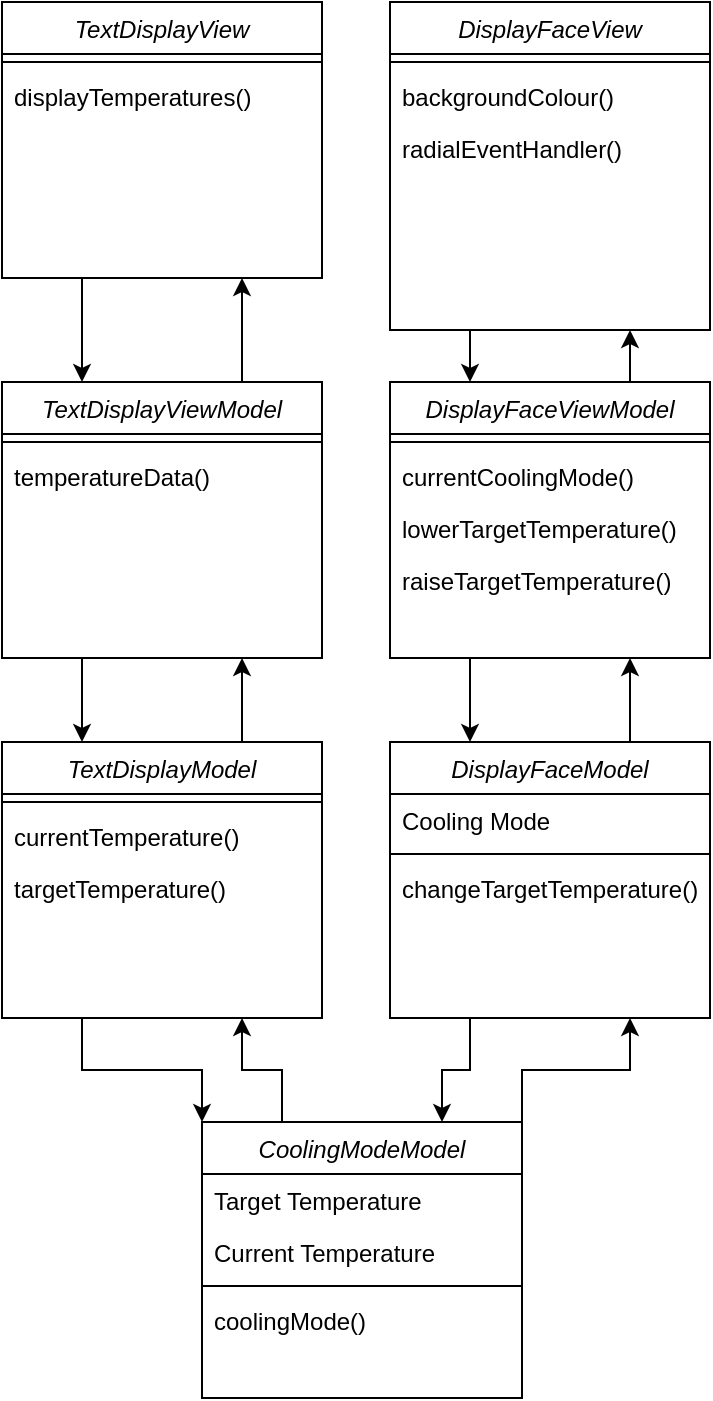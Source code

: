 <mxfile version="12.7.9" type="device"><diagram id="C5RBs43oDa-KdzZeNtuy" name="Page-1"><mxGraphModel dx="1182" dy="721" grid="1" gridSize="10" guides="1" tooltips="1" connect="1" arrows="1" fold="1" page="1" pageScale="1" pageWidth="827" pageHeight="1169" math="0" shadow="0"><root><mxCell id="WIyWlLk6GJQsqaUBKTNV-0"/><mxCell id="WIyWlLk6GJQsqaUBKTNV-1" parent="WIyWlLk6GJQsqaUBKTNV-0"/><mxCell id="zkfFHV4jXpPFQw0GAbJ--0" value="TextDisplayView" style="swimlane;fontStyle=2;align=center;verticalAlign=top;childLayout=stackLayout;horizontal=1;startSize=26;horizontalStack=0;resizeParent=1;resizeLast=0;collapsible=1;marginBottom=0;rounded=0;shadow=0;strokeWidth=1;" parent="WIyWlLk6GJQsqaUBKTNV-1" vertex="1"><mxGeometry x="220" y="120" width="160" height="138" as="geometry"><mxRectangle x="230" y="140" width="160" height="26" as="alternateBounds"/></mxGeometry></mxCell><mxCell id="zkfFHV4jXpPFQw0GAbJ--4" value="" style="line;html=1;strokeWidth=1;align=left;verticalAlign=middle;spacingTop=-1;spacingLeft=3;spacingRight=3;rotatable=0;labelPosition=right;points=[];portConstraint=eastwest;" parent="zkfFHV4jXpPFQw0GAbJ--0" vertex="1"><mxGeometry y="26" width="160" height="8" as="geometry"/></mxCell><mxCell id="zkfFHV4jXpPFQw0GAbJ--5" value="displayTemperatures()" style="text;align=left;verticalAlign=top;spacingLeft=4;spacingRight=4;overflow=hidden;rotatable=0;points=[[0,0.5],[1,0.5]];portConstraint=eastwest;" parent="zkfFHV4jXpPFQw0GAbJ--0" vertex="1"><mxGeometry y="34" width="160" height="26" as="geometry"/></mxCell><mxCell id="ft2E505LS1WRf3qaH0Fm-0" value="DisplayFaceView" style="swimlane;fontStyle=2;align=center;verticalAlign=top;childLayout=stackLayout;horizontal=1;startSize=26;horizontalStack=0;resizeParent=1;resizeLast=0;collapsible=1;marginBottom=0;rounded=0;shadow=0;strokeWidth=1;" vertex="1" parent="WIyWlLk6GJQsqaUBKTNV-1"><mxGeometry x="414" y="120" width="160" height="164" as="geometry"><mxRectangle x="230" y="140" width="160" height="26" as="alternateBounds"/></mxGeometry></mxCell><mxCell id="ft2E505LS1WRf3qaH0Fm-4" value="" style="line;html=1;strokeWidth=1;align=left;verticalAlign=middle;spacingTop=-1;spacingLeft=3;spacingRight=3;rotatable=0;labelPosition=right;points=[];portConstraint=eastwest;" vertex="1" parent="ft2E505LS1WRf3qaH0Fm-0"><mxGeometry y="26" width="160" height="8" as="geometry"/></mxCell><mxCell id="ft2E505LS1WRf3qaH0Fm-30" value="backgroundColour()" style="text;align=left;verticalAlign=top;spacingLeft=4;spacingRight=4;overflow=hidden;rotatable=0;points=[[0,0.5],[1,0.5]];portConstraint=eastwest;" vertex="1" parent="ft2E505LS1WRf3qaH0Fm-0"><mxGeometry y="34" width="160" height="26" as="geometry"/></mxCell><mxCell id="ft2E505LS1WRf3qaH0Fm-5" value="radialEventHandler()" style="text;align=left;verticalAlign=top;spacingLeft=4;spacingRight=4;overflow=hidden;rotatable=0;points=[[0,0.5],[1,0.5]];portConstraint=eastwest;" vertex="1" parent="ft2E505LS1WRf3qaH0Fm-0"><mxGeometry y="60" width="160" height="26" as="geometry"/></mxCell><mxCell id="ft2E505LS1WRf3qaH0Fm-6" value="TextDisplayViewModel" style="swimlane;fontStyle=2;align=center;verticalAlign=top;childLayout=stackLayout;horizontal=1;startSize=26;horizontalStack=0;resizeParent=1;resizeLast=0;collapsible=1;marginBottom=0;rounded=0;shadow=0;strokeWidth=1;" vertex="1" parent="WIyWlLk6GJQsqaUBKTNV-1"><mxGeometry x="220" y="310" width="160" height="138" as="geometry"><mxRectangle x="230" y="140" width="160" height="26" as="alternateBounds"/></mxGeometry></mxCell><mxCell id="ft2E505LS1WRf3qaH0Fm-10" value="" style="line;html=1;strokeWidth=1;align=left;verticalAlign=middle;spacingTop=-1;spacingLeft=3;spacingRight=3;rotatable=0;labelPosition=right;points=[];portConstraint=eastwest;" vertex="1" parent="ft2E505LS1WRf3qaH0Fm-6"><mxGeometry y="26" width="160" height="8" as="geometry"/></mxCell><mxCell id="ft2E505LS1WRf3qaH0Fm-11" value="temperatureData()" style="text;align=left;verticalAlign=top;spacingLeft=4;spacingRight=4;overflow=hidden;rotatable=0;points=[[0,0.5],[1,0.5]];portConstraint=eastwest;" vertex="1" parent="ft2E505LS1WRf3qaH0Fm-6"><mxGeometry y="34" width="160" height="26" as="geometry"/></mxCell><mxCell id="ft2E505LS1WRf3qaH0Fm-12" value="DisplayFaceViewModel" style="swimlane;fontStyle=2;align=center;verticalAlign=top;childLayout=stackLayout;horizontal=1;startSize=26;horizontalStack=0;resizeParent=1;resizeLast=0;collapsible=1;marginBottom=0;rounded=0;shadow=0;strokeWidth=1;" vertex="1" parent="WIyWlLk6GJQsqaUBKTNV-1"><mxGeometry x="414" y="310" width="160" height="138" as="geometry"><mxRectangle x="230" y="140" width="160" height="26" as="alternateBounds"/></mxGeometry></mxCell><mxCell id="ft2E505LS1WRf3qaH0Fm-16" value="" style="line;html=1;strokeWidth=1;align=left;verticalAlign=middle;spacingTop=-1;spacingLeft=3;spacingRight=3;rotatable=0;labelPosition=right;points=[];portConstraint=eastwest;" vertex="1" parent="ft2E505LS1WRf3qaH0Fm-12"><mxGeometry y="26" width="160" height="8" as="geometry"/></mxCell><mxCell id="ft2E505LS1WRf3qaH0Fm-17" value="currentCoolingMode()" style="text;align=left;verticalAlign=top;spacingLeft=4;spacingRight=4;overflow=hidden;rotatable=0;points=[[0,0.5],[1,0.5]];portConstraint=eastwest;" vertex="1" parent="ft2E505LS1WRf3qaH0Fm-12"><mxGeometry y="34" width="160" height="26" as="geometry"/></mxCell><mxCell id="ft2E505LS1WRf3qaH0Fm-36" value="lowerTargetTemperature()" style="text;align=left;verticalAlign=top;spacingLeft=4;spacingRight=4;overflow=hidden;rotatable=0;points=[[0,0.5],[1,0.5]];portConstraint=eastwest;" vertex="1" parent="ft2E505LS1WRf3qaH0Fm-12"><mxGeometry y="60" width="160" height="26" as="geometry"/></mxCell><mxCell id="ft2E505LS1WRf3qaH0Fm-37" value="raiseTargetTemperature()" style="text;align=left;verticalAlign=top;spacingLeft=4;spacingRight=4;overflow=hidden;rotatable=0;points=[[0,0.5],[1,0.5]];portConstraint=eastwest;" vertex="1" parent="ft2E505LS1WRf3qaH0Fm-12"><mxGeometry y="86" width="160" height="26" as="geometry"/></mxCell><mxCell id="ft2E505LS1WRf3qaH0Fm-52" style="edgeStyle=orthogonalEdgeStyle;rounded=0;orthogonalLoop=1;jettySize=auto;html=1;exitX=0.25;exitY=1;exitDx=0;exitDy=0;entryX=0;entryY=0;entryDx=0;entryDy=0;" edge="1" parent="WIyWlLk6GJQsqaUBKTNV-1" source="ft2E505LS1WRf3qaH0Fm-18" target="ft2E505LS1WRf3qaH0Fm-31"><mxGeometry relative="1" as="geometry"/></mxCell><mxCell id="ft2E505LS1WRf3qaH0Fm-18" value="TextDisplayModel" style="swimlane;fontStyle=2;align=center;verticalAlign=top;childLayout=stackLayout;horizontal=1;startSize=26;horizontalStack=0;resizeParent=1;resizeLast=0;collapsible=1;marginBottom=0;rounded=0;shadow=0;strokeWidth=1;" vertex="1" parent="WIyWlLk6GJQsqaUBKTNV-1"><mxGeometry x="220" y="490" width="160" height="138" as="geometry"><mxRectangle x="230" y="140" width="160" height="26" as="alternateBounds"/></mxGeometry></mxCell><mxCell id="ft2E505LS1WRf3qaH0Fm-22" value="" style="line;html=1;strokeWidth=1;align=left;verticalAlign=middle;spacingTop=-1;spacingLeft=3;spacingRight=3;rotatable=0;labelPosition=right;points=[];portConstraint=eastwest;" vertex="1" parent="ft2E505LS1WRf3qaH0Fm-18"><mxGeometry y="26" width="160" height="8" as="geometry"/></mxCell><mxCell id="ft2E505LS1WRf3qaH0Fm-56" value="currentTemperature()" style="text;align=left;verticalAlign=top;spacingLeft=4;spacingRight=4;overflow=hidden;rotatable=0;points=[[0,0.5],[1,0.5]];portConstraint=eastwest;" vertex="1" parent="ft2E505LS1WRf3qaH0Fm-18"><mxGeometry y="34" width="160" height="26" as="geometry"/></mxCell><mxCell id="ft2E505LS1WRf3qaH0Fm-57" value="targetTemperature()" style="text;align=left;verticalAlign=top;spacingLeft=4;spacingRight=4;overflow=hidden;rotatable=0;points=[[0,0.5],[1,0.5]];portConstraint=eastwest;" vertex="1" parent="ft2E505LS1WRf3qaH0Fm-18"><mxGeometry y="60" width="160" height="26" as="geometry"/></mxCell><mxCell id="ft2E505LS1WRf3qaH0Fm-54" style="edgeStyle=orthogonalEdgeStyle;rounded=0;orthogonalLoop=1;jettySize=auto;html=1;exitX=0.25;exitY=1;exitDx=0;exitDy=0;entryX=0.75;entryY=0;entryDx=0;entryDy=0;" edge="1" parent="WIyWlLk6GJQsqaUBKTNV-1" source="ft2E505LS1WRf3qaH0Fm-24" target="ft2E505LS1WRf3qaH0Fm-31"><mxGeometry relative="1" as="geometry"/></mxCell><mxCell id="ft2E505LS1WRf3qaH0Fm-24" value="DisplayFaceModel" style="swimlane;fontStyle=2;align=center;verticalAlign=top;childLayout=stackLayout;horizontal=1;startSize=26;horizontalStack=0;resizeParent=1;resizeLast=0;collapsible=1;marginBottom=0;rounded=0;shadow=0;strokeWidth=1;" vertex="1" parent="WIyWlLk6GJQsqaUBKTNV-1"><mxGeometry x="414" y="490" width="160" height="138" as="geometry"><mxRectangle x="230" y="140" width="160" height="26" as="alternateBounds"/></mxGeometry></mxCell><mxCell id="ft2E505LS1WRf3qaH0Fm-25" value="Cooling Mode" style="text;align=left;verticalAlign=top;spacingLeft=4;spacingRight=4;overflow=hidden;rotatable=0;points=[[0,0.5],[1,0.5]];portConstraint=eastwest;" vertex="1" parent="ft2E505LS1WRf3qaH0Fm-24"><mxGeometry y="26" width="160" height="26" as="geometry"/></mxCell><mxCell id="ft2E505LS1WRf3qaH0Fm-28" value="" style="line;html=1;strokeWidth=1;align=left;verticalAlign=middle;spacingTop=-1;spacingLeft=3;spacingRight=3;rotatable=0;labelPosition=right;points=[];portConstraint=eastwest;" vertex="1" parent="ft2E505LS1WRf3qaH0Fm-24"><mxGeometry y="52" width="160" height="8" as="geometry"/></mxCell><mxCell id="ft2E505LS1WRf3qaH0Fm-29" value="changeTargetTemperature()" style="text;align=left;verticalAlign=top;spacingLeft=4;spacingRight=4;overflow=hidden;rotatable=0;points=[[0,0.5],[1,0.5]];portConstraint=eastwest;" vertex="1" parent="ft2E505LS1WRf3qaH0Fm-24"><mxGeometry y="60" width="160" height="26" as="geometry"/></mxCell><mxCell id="ft2E505LS1WRf3qaH0Fm-51" style="edgeStyle=orthogonalEdgeStyle;rounded=0;orthogonalLoop=1;jettySize=auto;html=1;exitX=0.25;exitY=0;exitDx=0;exitDy=0;entryX=0.75;entryY=1;entryDx=0;entryDy=0;" edge="1" parent="WIyWlLk6GJQsqaUBKTNV-1" source="ft2E505LS1WRf3qaH0Fm-31" target="ft2E505LS1WRf3qaH0Fm-18"><mxGeometry relative="1" as="geometry"/></mxCell><mxCell id="ft2E505LS1WRf3qaH0Fm-53" style="edgeStyle=orthogonalEdgeStyle;rounded=0;orthogonalLoop=1;jettySize=auto;html=1;exitX=1;exitY=0;exitDx=0;exitDy=0;entryX=0.75;entryY=1;entryDx=0;entryDy=0;" edge="1" parent="WIyWlLk6GJQsqaUBKTNV-1" source="ft2E505LS1WRf3qaH0Fm-31" target="ft2E505LS1WRf3qaH0Fm-24"><mxGeometry relative="1" as="geometry"/></mxCell><mxCell id="ft2E505LS1WRf3qaH0Fm-31" value="CoolingModeModel" style="swimlane;fontStyle=2;align=center;verticalAlign=top;childLayout=stackLayout;horizontal=1;startSize=26;horizontalStack=0;resizeParent=1;resizeLast=0;collapsible=1;marginBottom=0;rounded=0;shadow=0;strokeWidth=1;" vertex="1" parent="WIyWlLk6GJQsqaUBKTNV-1"><mxGeometry x="320" y="680" width="160" height="138" as="geometry"><mxRectangle x="230" y="140" width="160" height="26" as="alternateBounds"/></mxGeometry></mxCell><mxCell id="ft2E505LS1WRf3qaH0Fm-32" value="Target Temperature" style="text;align=left;verticalAlign=top;spacingLeft=4;spacingRight=4;overflow=hidden;rotatable=0;points=[[0,0.5],[1,0.5]];portConstraint=eastwest;" vertex="1" parent="ft2E505LS1WRf3qaH0Fm-31"><mxGeometry y="26" width="160" height="26" as="geometry"/></mxCell><mxCell id="ft2E505LS1WRf3qaH0Fm-33" value="Current Temperature" style="text;align=left;verticalAlign=top;spacingLeft=4;spacingRight=4;overflow=hidden;rotatable=0;points=[[0,0.5],[1,0.5]];portConstraint=eastwest;rounded=0;shadow=0;html=0;" vertex="1" parent="ft2E505LS1WRf3qaH0Fm-31"><mxGeometry y="52" width="160" height="26" as="geometry"/></mxCell><mxCell id="ft2E505LS1WRf3qaH0Fm-34" value="" style="line;html=1;strokeWidth=1;align=left;verticalAlign=middle;spacingTop=-1;spacingLeft=3;spacingRight=3;rotatable=0;labelPosition=right;points=[];portConstraint=eastwest;" vertex="1" parent="ft2E505LS1WRf3qaH0Fm-31"><mxGeometry y="78" width="160" height="8" as="geometry"/></mxCell><mxCell id="ft2E505LS1WRf3qaH0Fm-35" value="coolingMode()" style="text;align=left;verticalAlign=top;spacingLeft=4;spacingRight=4;overflow=hidden;rotatable=0;points=[[0,0.5],[1,0.5]];portConstraint=eastwest;" vertex="1" parent="ft2E505LS1WRf3qaH0Fm-31"><mxGeometry y="86" width="160" height="26" as="geometry"/></mxCell><mxCell id="ft2E505LS1WRf3qaH0Fm-38" value="" style="endArrow=classic;html=1;entryX=0.75;entryY=1;entryDx=0;entryDy=0;exitX=0.75;exitY=0;exitDx=0;exitDy=0;" edge="1" parent="WIyWlLk6GJQsqaUBKTNV-1" source="ft2E505LS1WRf3qaH0Fm-6" target="zkfFHV4jXpPFQw0GAbJ--0"><mxGeometry width="50" height="50" relative="1" as="geometry"><mxPoint x="390" y="520" as="sourcePoint"/><mxPoint x="440" y="470" as="targetPoint"/></mxGeometry></mxCell><mxCell id="ft2E505LS1WRf3qaH0Fm-39" value="" style="endArrow=classic;html=1;entryX=0.75;entryY=1;entryDx=0;entryDy=0;exitX=0.75;exitY=0;exitDx=0;exitDy=0;" edge="1" parent="WIyWlLk6GJQsqaUBKTNV-1" source="ft2E505LS1WRf3qaH0Fm-18" target="ft2E505LS1WRf3qaH0Fm-6"><mxGeometry width="50" height="50" relative="1" as="geometry"><mxPoint x="350" y="320" as="sourcePoint"/><mxPoint x="350" y="268" as="targetPoint"/></mxGeometry></mxCell><mxCell id="ft2E505LS1WRf3qaH0Fm-40" value="" style="endArrow=classic;html=1;entryX=0.25;entryY=0;entryDx=0;entryDy=0;exitX=0.25;exitY=1;exitDx=0;exitDy=0;" edge="1" parent="WIyWlLk6GJQsqaUBKTNV-1" source="ft2E505LS1WRf3qaH0Fm-6" target="ft2E505LS1WRf3qaH0Fm-18"><mxGeometry width="50" height="50" relative="1" as="geometry"><mxPoint x="350" y="500" as="sourcePoint"/><mxPoint x="350" y="458" as="targetPoint"/></mxGeometry></mxCell><mxCell id="ft2E505LS1WRf3qaH0Fm-41" value="" style="endArrow=classic;html=1;exitX=0.25;exitY=1;exitDx=0;exitDy=0;entryX=0.25;entryY=0;entryDx=0;entryDy=0;" edge="1" parent="WIyWlLk6GJQsqaUBKTNV-1" source="zkfFHV4jXpPFQw0GAbJ--0" target="ft2E505LS1WRf3qaH0Fm-6"><mxGeometry width="50" height="50" relative="1" as="geometry"><mxPoint x="270" y="458" as="sourcePoint"/><mxPoint x="240" y="300" as="targetPoint"/></mxGeometry></mxCell><mxCell id="ft2E505LS1WRf3qaH0Fm-42" value="" style="endArrow=classic;html=1;exitX=0.25;exitY=1;exitDx=0;exitDy=0;entryX=0.25;entryY=0;entryDx=0;entryDy=0;" edge="1" parent="WIyWlLk6GJQsqaUBKTNV-1" source="ft2E505LS1WRf3qaH0Fm-0" target="ft2E505LS1WRf3qaH0Fm-12"><mxGeometry width="50" height="50" relative="1" as="geometry"><mxPoint x="270" y="268" as="sourcePoint"/><mxPoint x="270" y="320" as="targetPoint"/></mxGeometry></mxCell><mxCell id="ft2E505LS1WRf3qaH0Fm-43" value="" style="endArrow=classic;html=1;exitX=0.25;exitY=1;exitDx=0;exitDy=0;entryX=0.25;entryY=0;entryDx=0;entryDy=0;" edge="1" parent="WIyWlLk6GJQsqaUBKTNV-1" source="ft2E505LS1WRf3qaH0Fm-12" target="ft2E505LS1WRf3qaH0Fm-24"><mxGeometry width="50" height="50" relative="1" as="geometry"><mxPoint x="280" y="278" as="sourcePoint"/><mxPoint x="280" y="330" as="targetPoint"/></mxGeometry></mxCell><mxCell id="ft2E505LS1WRf3qaH0Fm-44" value="" style="endArrow=classic;html=1;exitX=0.75;exitY=0;exitDx=0;exitDy=0;entryX=0.75;entryY=1;entryDx=0;entryDy=0;" edge="1" parent="WIyWlLk6GJQsqaUBKTNV-1" source="ft2E505LS1WRf3qaH0Fm-12" target="ft2E505LS1WRf3qaH0Fm-0"><mxGeometry width="50" height="50" relative="1" as="geometry"><mxPoint x="290" y="288" as="sourcePoint"/><mxPoint x="290" y="340" as="targetPoint"/></mxGeometry></mxCell><mxCell id="ft2E505LS1WRf3qaH0Fm-45" value="" style="endArrow=classic;html=1;exitX=0.75;exitY=0;exitDx=0;exitDy=0;entryX=0.75;entryY=1;entryDx=0;entryDy=0;" edge="1" parent="WIyWlLk6GJQsqaUBKTNV-1" source="ft2E505LS1WRf3qaH0Fm-24" target="ft2E505LS1WRf3qaH0Fm-12"><mxGeometry width="50" height="50" relative="1" as="geometry"><mxPoint x="300" y="298" as="sourcePoint"/><mxPoint x="300" y="350" as="targetPoint"/></mxGeometry></mxCell></root></mxGraphModel></diagram></mxfile>